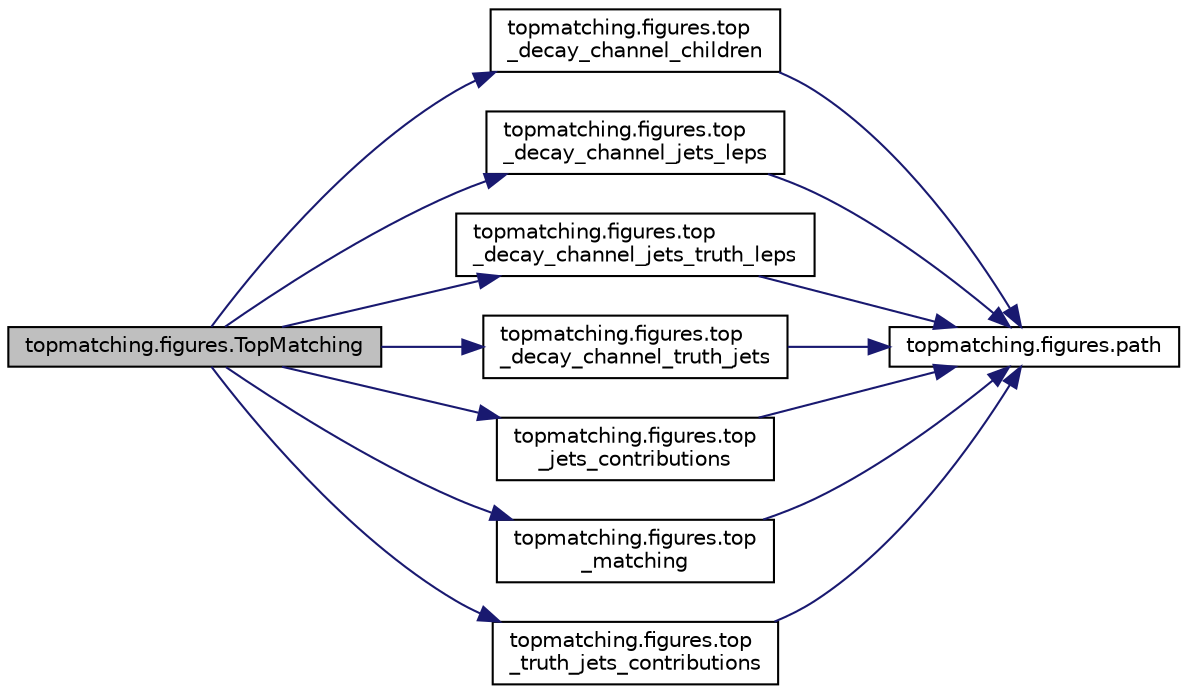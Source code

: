 digraph "topmatching.figures.TopMatching"
{
 // INTERACTIVE_SVG=YES
 // LATEX_PDF_SIZE
  edge [fontname="Helvetica",fontsize="10",labelfontname="Helvetica",labelfontsize="10"];
  node [fontname="Helvetica",fontsize="10",shape=record];
  rankdir="LR";
  Node1 [label="topmatching.figures.TopMatching",height=0.2,width=0.4,color="black", fillcolor="grey75", style="filled", fontcolor="black",tooltip=" "];
  Node1 -> Node2 [color="midnightblue",fontsize="10",style="solid",fontname="Helvetica"];
  Node2 [label="topmatching.figures.top\l_decay_channel_children",height=0.2,width=0.4,color="black", fillcolor="white", style="filled",URL="$namespacetopmatching_1_1figures.html#a90e02df371d38e50c38efe4f2b9e7935",tooltip=" "];
  Node2 -> Node3 [color="midnightblue",fontsize="10",style="solid",fontname="Helvetica"];
  Node3 [label="topmatching.figures.path",height=0.2,width=0.4,color="black", fillcolor="white", style="filled",URL="$namespacetopmatching_1_1figures.html#a252fe96b2c335af7eac3611043d66a2c",tooltip=" "];
  Node1 -> Node4 [color="midnightblue",fontsize="10",style="solid",fontname="Helvetica"];
  Node4 [label="topmatching.figures.top\l_decay_channel_jets_leps",height=0.2,width=0.4,color="black", fillcolor="white", style="filled",URL="$namespacetopmatching_1_1figures.html#a1d935033e1110e1d402accb87d21a501",tooltip=" "];
  Node4 -> Node3 [color="midnightblue",fontsize="10",style="solid",fontname="Helvetica"];
  Node1 -> Node5 [color="midnightblue",fontsize="10",style="solid",fontname="Helvetica"];
  Node5 [label="topmatching.figures.top\l_decay_channel_jets_truth_leps",height=0.2,width=0.4,color="black", fillcolor="white", style="filled",URL="$namespacetopmatching_1_1figures.html#ad0bca5556665f53ac5f1c5c4aa10b3a3",tooltip=" "];
  Node5 -> Node3 [color="midnightblue",fontsize="10",style="solid",fontname="Helvetica"];
  Node1 -> Node6 [color="midnightblue",fontsize="10",style="solid",fontname="Helvetica"];
  Node6 [label="topmatching.figures.top\l_decay_channel_truth_jets",height=0.2,width=0.4,color="black", fillcolor="white", style="filled",URL="$namespacetopmatching_1_1figures.html#a24e5372eae7b36001711d64b01fb6dcf",tooltip=" "];
  Node6 -> Node3 [color="midnightblue",fontsize="10",style="solid",fontname="Helvetica"];
  Node1 -> Node7 [color="midnightblue",fontsize="10",style="solid",fontname="Helvetica"];
  Node7 [label="topmatching.figures.top\l_jets_contributions",height=0.2,width=0.4,color="black", fillcolor="white", style="filled",URL="$namespacetopmatching_1_1figures.html#adefa98cb28158db6f68cf9aa94c10945",tooltip=" "];
  Node7 -> Node3 [color="midnightblue",fontsize="10",style="solid",fontname="Helvetica"];
  Node1 -> Node8 [color="midnightblue",fontsize="10",style="solid",fontname="Helvetica"];
  Node8 [label="topmatching.figures.top\l_matching",height=0.2,width=0.4,color="black", fillcolor="white", style="filled",URL="$namespacetopmatching_1_1figures.html#a94310935b765ba139420547f2347ee51",tooltip=" "];
  Node8 -> Node3 [color="midnightblue",fontsize="10",style="solid",fontname="Helvetica"];
  Node1 -> Node9 [color="midnightblue",fontsize="10",style="solid",fontname="Helvetica"];
  Node9 [label="topmatching.figures.top\l_truth_jets_contributions",height=0.2,width=0.4,color="black", fillcolor="white", style="filled",URL="$namespacetopmatching_1_1figures.html#aa1e373042810aafb74db68cdb1a5eee0",tooltip=" "];
  Node9 -> Node3 [color="midnightblue",fontsize="10",style="solid",fontname="Helvetica"];
}
